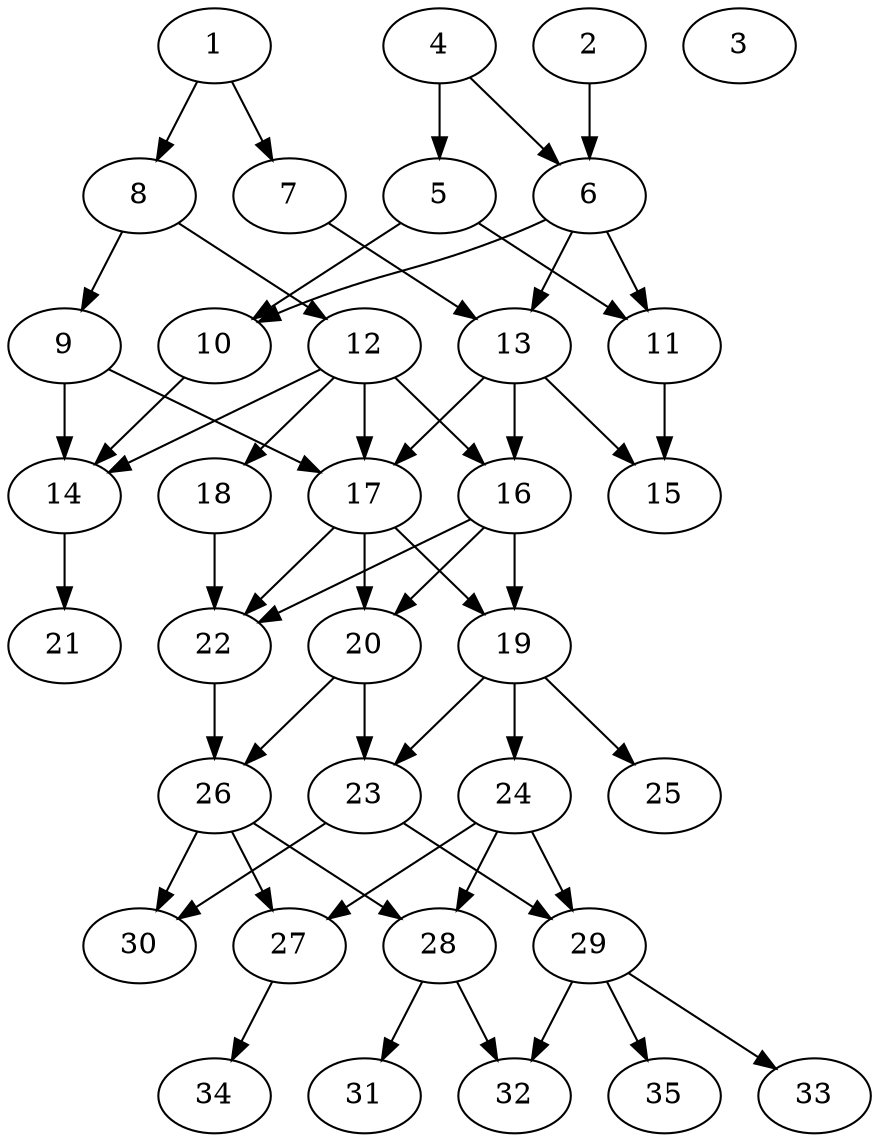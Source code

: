 // DAG automatically generated by daggen at Thu Oct  3 14:05:38 2019
// ./daggen --dot -n 35 --ccr 0.3 --fat 0.5 --regular 0.9 --density 0.5 --mindata 5242880 --maxdata 52428800 
digraph G {
  1 [size="83008853", alpha="0.06", expect_size="24902656"] 
  1 -> 7 [size ="24902656"]
  1 -> 8 [size ="24902656"]
  2 [size="114759680", alpha="0.00", expect_size="34427904"] 
  2 -> 6 [size ="34427904"]
  3 [size="50182827", alpha="0.16", expect_size="15054848"] 
  4 [size="78687573", alpha="0.13", expect_size="23606272"] 
  4 -> 5 [size ="23606272"]
  4 -> 6 [size ="23606272"]
  5 [size="128699733", alpha="0.19", expect_size="38609920"] 
  5 -> 10 [size ="38609920"]
  5 -> 11 [size ="38609920"]
  6 [size="72437760", alpha="0.05", expect_size="21731328"] 
  6 -> 10 [size ="21731328"]
  6 -> 11 [size ="21731328"]
  6 -> 13 [size ="21731328"]
  7 [size="128307200", alpha="0.09", expect_size="38492160"] 
  7 -> 13 [size ="38492160"]
  8 [size="49636693", alpha="0.16", expect_size="14891008"] 
  8 -> 9 [size ="14891008"]
  8 -> 12 [size ="14891008"]
  9 [size="55258453", alpha="0.15", expect_size="16577536"] 
  9 -> 14 [size ="16577536"]
  9 -> 17 [size ="16577536"]
  10 [size="71690240", alpha="0.02", expect_size="21507072"] 
  10 -> 14 [size ="21507072"]
  11 [size="69273600", alpha="0.19", expect_size="20782080"] 
  11 -> 15 [size ="20782080"]
  12 [size="115869013", alpha="0.04", expect_size="34760704"] 
  12 -> 14 [size ="34760704"]
  12 -> 16 [size ="34760704"]
  12 -> 17 [size ="34760704"]
  12 -> 18 [size ="34760704"]
  13 [size="117145600", alpha="0.14", expect_size="35143680"] 
  13 -> 15 [size ="35143680"]
  13 -> 16 [size ="35143680"]
  13 -> 17 [size ="35143680"]
  14 [size="89115307", alpha="0.17", expect_size="26734592"] 
  14 -> 21 [size ="26734592"]
  15 [size="37550080", alpha="0.08", expect_size="11265024"] 
  16 [size="28026880", alpha="0.00", expect_size="8408064"] 
  16 -> 19 [size ="8408064"]
  16 -> 20 [size ="8408064"]
  16 -> 22 [size ="8408064"]
  17 [size="65290240", alpha="0.13", expect_size="19587072"] 
  17 -> 19 [size ="19587072"]
  17 -> 20 [size ="19587072"]
  17 -> 22 [size ="19587072"]
  18 [size="133208747", alpha="0.04", expect_size="39962624"] 
  18 -> 22 [size ="39962624"]
  19 [size="101389653", alpha="0.12", expect_size="30416896"] 
  19 -> 23 [size ="30416896"]
  19 -> 24 [size ="30416896"]
  19 -> 25 [size ="30416896"]
  20 [size="59204267", alpha="0.03", expect_size="17761280"] 
  20 -> 23 [size ="17761280"]
  20 -> 26 [size ="17761280"]
  21 [size="72960000", alpha="0.02", expect_size="21888000"] 
  22 [size="63170560", alpha="0.13", expect_size="18951168"] 
  22 -> 26 [size ="18951168"]
  23 [size="94184107", alpha="0.09", expect_size="28255232"] 
  23 -> 29 [size ="28255232"]
  23 -> 30 [size ="28255232"]
  24 [size="43383467", alpha="0.12", expect_size="13015040"] 
  24 -> 27 [size ="13015040"]
  24 -> 28 [size ="13015040"]
  24 -> 29 [size ="13015040"]
  25 [size="19145387", alpha="0.10", expect_size="5743616"] 
  26 [size="79032320", alpha="0.14", expect_size="23709696"] 
  26 -> 27 [size ="23709696"]
  26 -> 28 [size ="23709696"]
  26 -> 30 [size ="23709696"]
  27 [size="80769707", alpha="0.12", expect_size="24230912"] 
  27 -> 34 [size ="24230912"]
  28 [size="26934613", alpha="0.15", expect_size="8080384"] 
  28 -> 31 [size ="8080384"]
  28 -> 32 [size ="8080384"]
  29 [size="56128853", alpha="0.03", expect_size="16838656"] 
  29 -> 32 [size ="16838656"]
  29 -> 33 [size ="16838656"]
  29 -> 35 [size ="16838656"]
  30 [size="152562347", alpha="0.17", expect_size="45768704"] 
  31 [size="18216960", alpha="0.18", expect_size="5465088"] 
  32 [size="33201493", alpha="0.11", expect_size="9960448"] 
  33 [size="137512960", alpha="0.17", expect_size="41253888"] 
  34 [size="49285120", alpha="0.12", expect_size="14785536"] 
  35 [size="144302080", alpha="0.10", expect_size="43290624"] 
}
